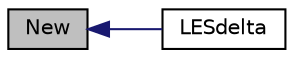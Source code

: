 digraph "New"
{
  bgcolor="transparent";
  edge [fontname="Helvetica",fontsize="10",labelfontname="Helvetica",labelfontsize="10"];
  node [fontname="Helvetica",fontsize="10",shape=record];
  rankdir="LR";
  Node604 [label="New",height=0.2,width=0.4,color="black", fillcolor="grey75", style="filled", fontcolor="black"];
  Node604 -> Node605 [dir="back",color="midnightblue",fontsize="10",style="solid",fontname="Helvetica"];
  Node605 [label="LESdelta",height=0.2,width=0.4,color="black",URL="$a32233.html#adb1794d1aa5ce71075a5484494c70935",tooltip="Construct from name, turbulenceModel and dictionary. "];
}
